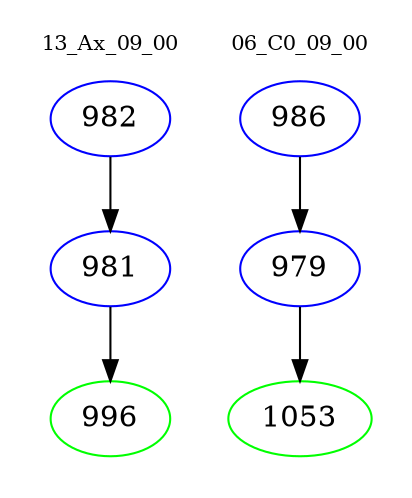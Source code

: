 digraph{
subgraph cluster_0 {
color = white
label = "13_Ax_09_00";
fontsize=10;
T0_982 [label="982", color="blue"]
T0_982 -> T0_981 [color="black"]
T0_981 [label="981", color="blue"]
T0_981 -> T0_996 [color="black"]
T0_996 [label="996", color="green"]
}
subgraph cluster_1 {
color = white
label = "06_C0_09_00";
fontsize=10;
T1_986 [label="986", color="blue"]
T1_986 -> T1_979 [color="black"]
T1_979 [label="979", color="blue"]
T1_979 -> T1_1053 [color="black"]
T1_1053 [label="1053", color="green"]
}
}
